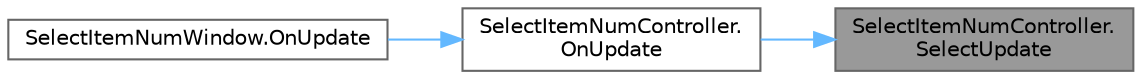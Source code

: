 digraph "SelectItemNumController.SelectUpdate"
{
 // LATEX_PDF_SIZE
  bgcolor="transparent";
  edge [fontname=Helvetica,fontsize=10,labelfontname=Helvetica,labelfontsize=10];
  node [fontname=Helvetica,fontsize=10,shape=box,height=0.2,width=0.4];
  rankdir="RL";
  Node1 [id="Node000001",label="SelectItemNumController.\lSelectUpdate",height=0.2,width=0.4,color="gray40", fillcolor="grey60", style="filled", fontcolor="black",tooltip=" "];
  Node1 -> Node2 [id="edge3_Node000001_Node000002",dir="back",color="steelblue1",style="solid",tooltip=" "];
  Node2 [id="Node000002",label="SelectItemNumController.\lOnUpdate",height=0.2,width=0.4,color="grey40", fillcolor="white", style="filled",URL="$class_select_item_num_controller.html#a6ab76a73283a36029b2e21a0d7d17b49",tooltip=" "];
  Node2 -> Node3 [id="edge4_Node000002_Node000003",dir="back",color="steelblue1",style="solid",tooltip=" "];
  Node3 [id="Node000003",label="SelectItemNumWindow.OnUpdate",height=0.2,width=0.4,color="grey40", fillcolor="white", style="filled",URL="$class_select_item_num_window.html#a29569d1ab5514803a6688d9ba18f1fa1",tooltip=" "];
}
